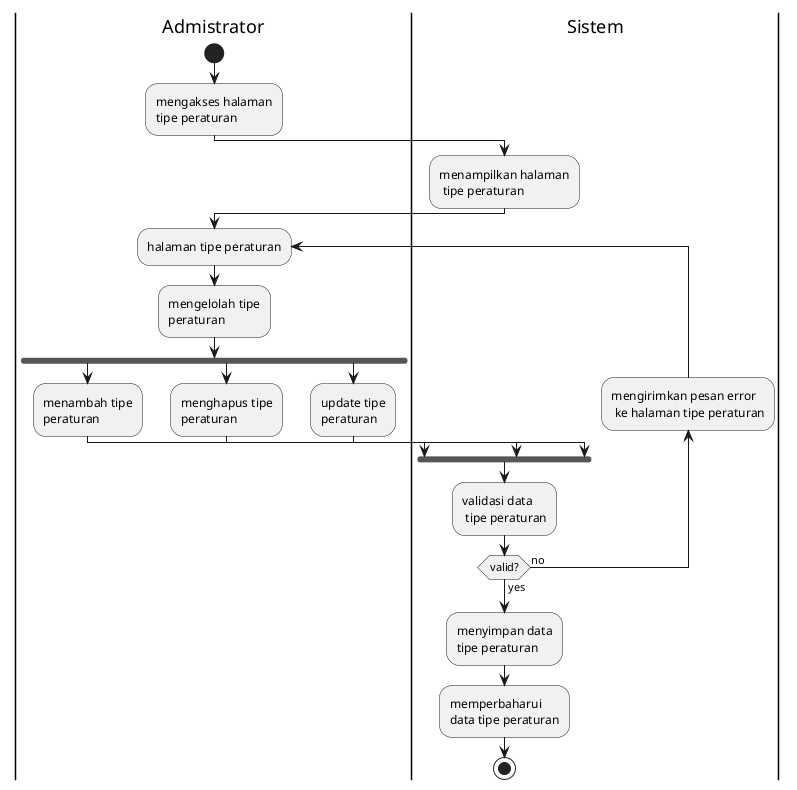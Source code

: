 @startuml

|Admistrator|
start
:mengakses halaman 
tipe peraturan;
|Sistem|
:menampilkan halaman
 tipe peraturan;
|Admistrator|
repeat:halaman tipe peraturan;
:mengelolah tipe 
peraturan ;
fork
    :menambah tipe 
    peraturan;
fork again
    :menghapus tipe 
    peraturan;
fork again
    :update tipe 
    peraturan;
    |Sistem|
end fork
:validasi data
 tipe peraturan;
 backward :mengirimkan pesan error
  ke halaman tipe peraturan;
repeat  while (valid?) is (no) not (yes)
:menyimpan data 
tipe peraturan;
:memperbaharui 
data tipe peraturan;
stop
@enduml

